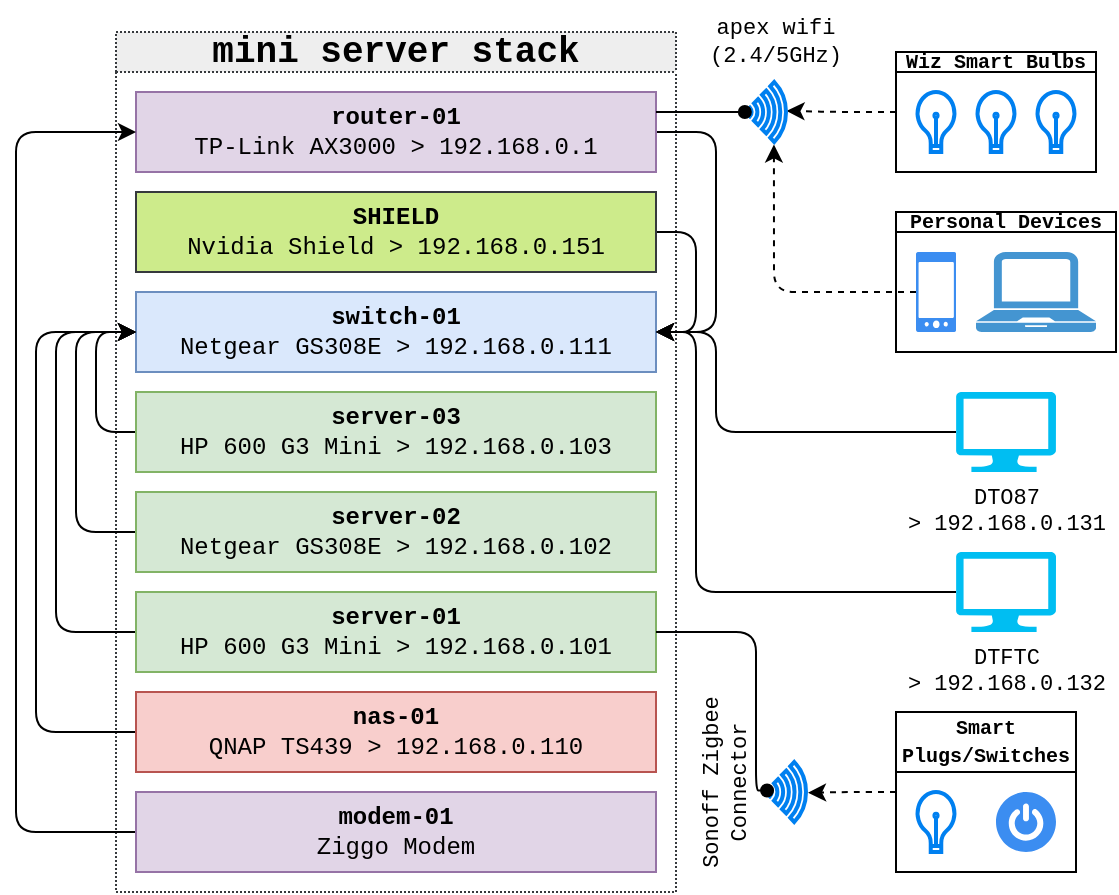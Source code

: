 <mxfile version="22.1.11" type="github">
  <diagram name="Page-1" id="ynxmdBR0fKhgFRv7cBId">
    <mxGraphModel dx="2035" dy="1732" grid="1" gridSize="10" guides="1" tooltips="1" connect="1" arrows="1" fold="1" page="1" pageScale="1" pageWidth="850" pageHeight="1100" math="0" shadow="0">
      <root>
        <mxCell id="0" />
        <mxCell id="1" parent="0" />
        <mxCell id="fZ4H5pgp1tq1CbFL9vs3-2" value="&lt;h2&gt;&lt;font&gt;mini server stack&lt;/font&gt;&lt;/h2&gt;" style="swimlane;whiteSpace=wrap;html=1;startSize=20;fontFamily=Courier New;dashed=1;dashPattern=1 1;fillColor=#eeeeee;strokeColor=#36393d;" vertex="1" parent="1">
          <mxGeometry x="50" y="-60" width="280" height="430" as="geometry">
            <mxRectangle x="40" y="40" width="140" height="30" as="alternateBounds" />
          </mxGeometry>
        </mxCell>
        <mxCell id="fZ4H5pgp1tq1CbFL9vs3-3" value="&lt;font&gt;&lt;b&gt;switch-01&lt;br&gt;&lt;/b&gt;Netgear GS308E &amp;gt; 192.168.0.111&lt;br&gt;&lt;/font&gt;" style="rounded=0;whiteSpace=wrap;html=1;align=center;fillColor=#dae8fc;strokeColor=#6c8ebf;fontFamily=Courier New;" vertex="1" parent="fZ4H5pgp1tq1CbFL9vs3-2">
          <mxGeometry x="10" y="130" width="260" height="40" as="geometry" />
        </mxCell>
        <mxCell id="fZ4H5pgp1tq1CbFL9vs3-19" style="edgeStyle=orthogonalEdgeStyle;shape=connector;rounded=1;orthogonalLoop=1;jettySize=auto;html=1;exitX=0;exitY=0.5;exitDx=0;exitDy=0;entryX=0;entryY=0.5;entryDx=0;entryDy=0;labelBackgroundColor=default;strokeColor=default;align=center;verticalAlign=middle;fontFamily=Courier New;fontSize=11;fontColor=default;endArrow=classic;" edge="1" parent="fZ4H5pgp1tq1CbFL9vs3-2" source="fZ4H5pgp1tq1CbFL9vs3-4" target="fZ4H5pgp1tq1CbFL9vs3-3">
          <mxGeometry relative="1" as="geometry" />
        </mxCell>
        <mxCell id="fZ4H5pgp1tq1CbFL9vs3-4" value="&lt;font&gt;&lt;b&gt;server-03&lt;br&gt;&lt;/b&gt;HP 600 G3 Mini &amp;gt; 192.168.0.103&lt;br&gt;&lt;/font&gt;" style="rounded=0;whiteSpace=wrap;html=1;align=center;fillColor=#d5e8d4;strokeColor=#82b366;fontFamily=Courier New;" vertex="1" parent="fZ4H5pgp1tq1CbFL9vs3-2">
          <mxGeometry x="10" y="180" width="260" height="40" as="geometry" />
        </mxCell>
        <mxCell id="fZ4H5pgp1tq1CbFL9vs3-18" style="edgeStyle=orthogonalEdgeStyle;shape=connector;rounded=1;orthogonalLoop=1;jettySize=auto;html=1;exitX=0;exitY=0.5;exitDx=0;exitDy=0;entryX=0;entryY=0.5;entryDx=0;entryDy=0;labelBackgroundColor=default;strokeColor=default;align=center;verticalAlign=middle;fontFamily=Courier New;fontSize=11;fontColor=default;endArrow=classic;" edge="1" parent="fZ4H5pgp1tq1CbFL9vs3-2" source="fZ4H5pgp1tq1CbFL9vs3-5" target="fZ4H5pgp1tq1CbFL9vs3-3">
          <mxGeometry relative="1" as="geometry">
            <Array as="points">
              <mxPoint x="-20" y="250" />
              <mxPoint x="-20" y="150" />
            </Array>
          </mxGeometry>
        </mxCell>
        <mxCell id="fZ4H5pgp1tq1CbFL9vs3-5" value="&lt;font&gt;&lt;b&gt;server-02&lt;br&gt;&lt;/b&gt;Netgear GS308E &amp;gt; 192.168.0.102&lt;br&gt;&lt;/font&gt;" style="rounded=0;whiteSpace=wrap;html=1;align=center;fillColor=#d5e8d4;strokeColor=#82b366;fontFamily=Courier New;" vertex="1" parent="fZ4H5pgp1tq1CbFL9vs3-2">
          <mxGeometry x="10" y="230" width="260" height="40" as="geometry" />
        </mxCell>
        <mxCell id="fZ4H5pgp1tq1CbFL9vs3-20" style="edgeStyle=orthogonalEdgeStyle;shape=connector;rounded=1;orthogonalLoop=1;jettySize=auto;html=1;exitX=0;exitY=0.5;exitDx=0;exitDy=0;entryX=0;entryY=0.5;entryDx=0;entryDy=0;labelBackgroundColor=default;strokeColor=default;align=center;verticalAlign=middle;fontFamily=Courier New;fontSize=11;fontColor=default;endArrow=classic;" edge="1" parent="fZ4H5pgp1tq1CbFL9vs3-2" source="fZ4H5pgp1tq1CbFL9vs3-6" target="fZ4H5pgp1tq1CbFL9vs3-3">
          <mxGeometry relative="1" as="geometry">
            <Array as="points">
              <mxPoint x="-30" y="300" />
              <mxPoint x="-30" y="150" />
            </Array>
          </mxGeometry>
        </mxCell>
        <mxCell id="fZ4H5pgp1tq1CbFL9vs3-6" value="&lt;font&gt;&lt;b&gt;server-01&lt;br&gt;&lt;/b&gt;HP 600 G3 Mini&amp;nbsp;&amp;gt; 192.168.0.101&lt;/font&gt;" style="rounded=0;whiteSpace=wrap;html=1;align=center;fillColor=#d5e8d4;strokeColor=#82b366;fontFamily=Courier New;" vertex="1" parent="fZ4H5pgp1tq1CbFL9vs3-2">
          <mxGeometry x="10" y="280" width="260" height="40" as="geometry" />
        </mxCell>
        <mxCell id="fZ4H5pgp1tq1CbFL9vs3-22" style="edgeStyle=orthogonalEdgeStyle;shape=connector;rounded=1;orthogonalLoop=1;jettySize=auto;html=1;exitX=1;exitY=0.5;exitDx=0;exitDy=0;entryX=1;entryY=0.5;entryDx=0;entryDy=0;labelBackgroundColor=default;strokeColor=default;align=center;verticalAlign=middle;fontFamily=Courier New;fontSize=11;fontColor=default;endArrow=classic;" edge="1" parent="fZ4H5pgp1tq1CbFL9vs3-2" source="fZ4H5pgp1tq1CbFL9vs3-7" target="fZ4H5pgp1tq1CbFL9vs3-3">
          <mxGeometry relative="1" as="geometry">
            <Array as="points">
              <mxPoint x="300" y="50" />
              <mxPoint x="300" y="150" />
            </Array>
          </mxGeometry>
        </mxCell>
        <mxCell id="fZ4H5pgp1tq1CbFL9vs3-7" value="&lt;font&gt;&lt;b&gt;router-01&lt;br&gt;&lt;/b&gt;TP-Link AX3000 &amp;gt; 192.168.0.1&lt;br&gt;&lt;/font&gt;" style="rounded=0;whiteSpace=wrap;html=1;align=center;fillColor=#e1d5e7;strokeColor=#9673a6;fontFamily=Courier New;" vertex="1" parent="fZ4H5pgp1tq1CbFL9vs3-2">
          <mxGeometry x="10" y="30" width="260" height="40" as="geometry" />
        </mxCell>
        <mxCell id="fZ4H5pgp1tq1CbFL9vs3-21" style="edgeStyle=orthogonalEdgeStyle;shape=connector;rounded=1;orthogonalLoop=1;jettySize=auto;html=1;exitX=1;exitY=0.5;exitDx=0;exitDy=0;entryX=1;entryY=0.5;entryDx=0;entryDy=0;labelBackgroundColor=default;strokeColor=default;align=center;verticalAlign=middle;fontFamily=Courier New;fontSize=11;fontColor=default;endArrow=classic;" edge="1" parent="fZ4H5pgp1tq1CbFL9vs3-2" source="fZ4H5pgp1tq1CbFL9vs3-8" target="fZ4H5pgp1tq1CbFL9vs3-3">
          <mxGeometry relative="1" as="geometry" />
        </mxCell>
        <mxCell id="fZ4H5pgp1tq1CbFL9vs3-8" value="&lt;font&gt;&lt;b&gt;SHIELD&lt;br&gt;&lt;/b&gt;Nvidia Shield &amp;gt; 192.168.0.151&lt;/font&gt;" style="rounded=0;whiteSpace=wrap;html=1;align=center;fillColor=#cdeb8b;strokeColor=#36393d;fontFamily=Courier New;" vertex="1" parent="fZ4H5pgp1tq1CbFL9vs3-2">
          <mxGeometry x="10" y="80" width="260" height="40" as="geometry" />
        </mxCell>
        <mxCell id="fZ4H5pgp1tq1CbFL9vs3-61" style="edgeStyle=orthogonalEdgeStyle;shape=connector;rounded=1;orthogonalLoop=1;jettySize=auto;html=1;exitX=0;exitY=0.5;exitDx=0;exitDy=0;entryX=0;entryY=0.5;entryDx=0;entryDy=0;labelBackgroundColor=default;strokeColor=default;align=center;verticalAlign=middle;fontFamily=Helvetica;fontSize=11;fontColor=default;endArrow=classic;" edge="1" parent="fZ4H5pgp1tq1CbFL9vs3-2" source="fZ4H5pgp1tq1CbFL9vs3-60" target="fZ4H5pgp1tq1CbFL9vs3-3">
          <mxGeometry relative="1" as="geometry">
            <Array as="points">
              <mxPoint x="-40" y="350" />
              <mxPoint x="-40" y="150" />
            </Array>
          </mxGeometry>
        </mxCell>
        <mxCell id="fZ4H5pgp1tq1CbFL9vs3-60" value="&lt;font&gt;&lt;b&gt;nas-01&lt;br&gt;&lt;/b&gt;QNAP TS439 &amp;gt; 192.168.0.110&lt;/font&gt;" style="rounded=0;whiteSpace=wrap;html=1;align=center;fillColor=#f8cecc;strokeColor=#b85450;fontFamily=Courier New;" vertex="1" parent="fZ4H5pgp1tq1CbFL9vs3-2">
          <mxGeometry x="10" y="330" width="260" height="40" as="geometry" />
        </mxCell>
        <mxCell id="fZ4H5pgp1tq1CbFL9vs3-63" style="edgeStyle=orthogonalEdgeStyle;shape=connector;rounded=1;orthogonalLoop=1;jettySize=auto;html=1;exitX=0;exitY=0.5;exitDx=0;exitDy=0;entryX=0;entryY=0.5;entryDx=0;entryDy=0;labelBackgroundColor=default;strokeColor=default;align=center;verticalAlign=middle;fontFamily=Helvetica;fontSize=11;fontColor=default;endArrow=classic;" edge="1" parent="fZ4H5pgp1tq1CbFL9vs3-2" source="fZ4H5pgp1tq1CbFL9vs3-62" target="fZ4H5pgp1tq1CbFL9vs3-7">
          <mxGeometry relative="1" as="geometry">
            <Array as="points">
              <mxPoint x="-50" y="400" />
              <mxPoint x="-50" y="50" />
            </Array>
          </mxGeometry>
        </mxCell>
        <mxCell id="fZ4H5pgp1tq1CbFL9vs3-62" value="&lt;font&gt;&lt;b&gt;modem-01&lt;br&gt;&lt;/b&gt;Ziggo Modem&lt;/font&gt;" style="rounded=0;whiteSpace=wrap;html=1;align=center;fillColor=#e1d5e7;strokeColor=#9673a6;fontFamily=Courier New;" vertex="1" parent="fZ4H5pgp1tq1CbFL9vs3-2">
          <mxGeometry x="10" y="380" width="260" height="40" as="geometry" />
        </mxCell>
        <mxCell id="fZ4H5pgp1tq1CbFL9vs3-42" style="edgeStyle=orthogonalEdgeStyle;shape=connector;rounded=1;orthogonalLoop=1;jettySize=auto;html=1;labelBackgroundColor=default;strokeColor=default;align=center;verticalAlign=middle;fontFamily=Courier New;fontSize=11;fontColor=default;endArrow=classic;dashed=1;entryX=1.041;entryY=0.302;entryDx=0;entryDy=0;entryPerimeter=0;" edge="1" parent="1" source="fZ4H5pgp1tq1CbFL9vs3-41" target="fZ4H5pgp1tq1CbFL9vs3-64">
          <mxGeometry relative="1" as="geometry">
            <mxPoint x="384.95" y="8.5" as="targetPoint" />
          </mxGeometry>
        </mxCell>
        <mxCell id="fZ4H5pgp1tq1CbFL9vs3-46" style="edgeStyle=orthogonalEdgeStyle;shape=connector;rounded=1;orthogonalLoop=1;jettySize=auto;html=1;labelBackgroundColor=default;strokeColor=default;align=center;verticalAlign=middle;fontFamily=Courier New;fontSize=11;fontColor=default;endArrow=classic;dashed=1;entryX=0.483;entryY=-0.014;entryDx=0;entryDy=0;entryPerimeter=0;" edge="1" parent="1" source="fZ4H5pgp1tq1CbFL9vs3-43" target="fZ4H5pgp1tq1CbFL9vs3-64">
          <mxGeometry relative="1" as="geometry">
            <mxPoint x="407.121" y="-18.993" as="targetPoint" />
          </mxGeometry>
        </mxCell>
        <mxCell id="fZ4H5pgp1tq1CbFL9vs3-43" value="&lt;font style=&quot;font-size: 10px;&quot;&gt;Wiz Smart Bulbs&lt;/font&gt;" style="swimlane;whiteSpace=wrap;html=1;fontFamily=Courier New;fontSize=11;fontColor=default;startSize=10;" vertex="1" parent="1">
          <mxGeometry x="440" y="-50" width="100" height="60" as="geometry" />
        </mxCell>
        <mxCell id="fZ4H5pgp1tq1CbFL9vs3-39" value="" style="html=1;verticalLabelPosition=bottom;align=center;labelBackgroundColor=#ffffff;verticalAlign=top;strokeWidth=2;strokeColor=#0080F0;shadow=0;dashed=0;shape=mxgraph.ios7.icons.lightbulb;fontFamily=Courier New;fontSize=11;fontColor=default;" vertex="1" parent="fZ4H5pgp1tq1CbFL9vs3-43">
          <mxGeometry x="10" y="20" width="20" height="30" as="geometry" />
        </mxCell>
        <mxCell id="fZ4H5pgp1tq1CbFL9vs3-44" value="" style="html=1;verticalLabelPosition=bottom;align=center;labelBackgroundColor=#ffffff;verticalAlign=top;strokeWidth=2;strokeColor=#0080F0;shadow=0;dashed=0;shape=mxgraph.ios7.icons.lightbulb;fontFamily=Courier New;fontSize=11;fontColor=default;" vertex="1" parent="fZ4H5pgp1tq1CbFL9vs3-43">
          <mxGeometry x="40" y="20" width="20" height="30" as="geometry" />
        </mxCell>
        <mxCell id="fZ4H5pgp1tq1CbFL9vs3-45" value="" style="html=1;verticalLabelPosition=bottom;align=center;labelBackgroundColor=#ffffff;verticalAlign=top;strokeWidth=2;strokeColor=#0080F0;shadow=0;dashed=0;shape=mxgraph.ios7.icons.lightbulb;fontFamily=Courier New;fontSize=11;fontColor=default;" vertex="1" parent="fZ4H5pgp1tq1CbFL9vs3-43">
          <mxGeometry x="70" y="20" width="20" height="30" as="geometry" />
        </mxCell>
        <mxCell id="fZ4H5pgp1tq1CbFL9vs3-47" value="&lt;font style=&quot;font-size: 10px;&quot;&gt;Personal Devices&lt;/font&gt;" style="swimlane;whiteSpace=wrap;html=1;fontFamily=Courier New;fontSize=11;fontColor=default;startSize=10;" vertex="1" parent="1">
          <mxGeometry x="440" y="30" width="110" height="70" as="geometry" />
        </mxCell>
        <mxCell id="fZ4H5pgp1tq1CbFL9vs3-41" value="" style="sketch=0;html=1;aspect=fixed;strokeColor=none;shadow=0;fillColor=#3B8DF1;verticalAlign=top;labelPosition=center;verticalLabelPosition=bottom;shape=mxgraph.gcp2.phone_android;fontFamily=Courier New;fontSize=11;fontColor=default;" vertex="1" parent="fZ4H5pgp1tq1CbFL9vs3-47">
          <mxGeometry x="10" y="20" width="20" height="40" as="geometry" />
        </mxCell>
        <mxCell id="fZ4H5pgp1tq1CbFL9vs3-52" value="" style="pointerEvents=1;shadow=0;dashed=0;html=1;strokeColor=none;fillColor=#4495D1;labelPosition=center;verticalLabelPosition=bottom;verticalAlign=top;align=center;outlineConnect=0;shape=mxgraph.veeam.laptop;fontFamily=Courier New;fontSize=11;fontColor=default;" vertex="1" parent="fZ4H5pgp1tq1CbFL9vs3-47">
          <mxGeometry x="40" y="20" width="60" height="40" as="geometry" />
        </mxCell>
        <mxCell id="fZ4H5pgp1tq1CbFL9vs3-58" style="edgeStyle=orthogonalEdgeStyle;shape=connector;rounded=1;orthogonalLoop=1;jettySize=auto;html=1;exitX=0;exitY=0.5;exitDx=0;exitDy=0;exitPerimeter=0;entryX=1;entryY=0.5;entryDx=0;entryDy=0;labelBackgroundColor=default;strokeColor=default;align=center;verticalAlign=middle;fontFamily=Helvetica;fontSize=11;fontColor=default;endArrow=classic;" edge="1" parent="1" source="fZ4H5pgp1tq1CbFL9vs3-54" target="fZ4H5pgp1tq1CbFL9vs3-3">
          <mxGeometry relative="1" as="geometry">
            <Array as="points">
              <mxPoint x="470" y="220" />
              <mxPoint x="340" y="220" />
              <mxPoint x="340" y="90" />
            </Array>
          </mxGeometry>
        </mxCell>
        <mxCell id="fZ4H5pgp1tq1CbFL9vs3-54" value="DTFTC&lt;br&gt;&amp;gt; 192.168.0.132" style="verticalLabelPosition=bottom;html=1;verticalAlign=top;align=center;strokeColor=none;fillColor=#00BEF2;shape=mxgraph.azure.computer;pointerEvents=1;fontFamily=Courier New;fontSize=11;fontColor=default;" vertex="1" parent="1">
          <mxGeometry x="470" y="200" width="50" height="40" as="geometry" />
        </mxCell>
        <mxCell id="fZ4H5pgp1tq1CbFL9vs3-59" style="edgeStyle=orthogonalEdgeStyle;shape=connector;rounded=1;orthogonalLoop=1;jettySize=auto;html=1;exitX=0;exitY=0.5;exitDx=0;exitDy=0;exitPerimeter=0;entryX=1;entryY=0.5;entryDx=0;entryDy=0;labelBackgroundColor=default;strokeColor=default;align=center;verticalAlign=middle;fontFamily=Helvetica;fontSize=11;fontColor=default;endArrow=classic;" edge="1" parent="1" source="fZ4H5pgp1tq1CbFL9vs3-55" target="fZ4H5pgp1tq1CbFL9vs3-3">
          <mxGeometry relative="1" as="geometry">
            <Array as="points">
              <mxPoint x="470" y="140" />
              <mxPoint x="350" y="140" />
              <mxPoint x="350" y="90" />
            </Array>
          </mxGeometry>
        </mxCell>
        <mxCell id="fZ4H5pgp1tq1CbFL9vs3-55" value="DTO87&lt;br&gt;&amp;gt; 192.168.0.131" style="verticalLabelPosition=bottom;html=1;verticalAlign=top;align=center;strokeColor=none;fillColor=#00BEF2;shape=mxgraph.azure.computer;pointerEvents=1;fontFamily=Courier New;fontSize=11;fontColor=default;" vertex="1" parent="1">
          <mxGeometry x="470" y="120" width="50" height="40" as="geometry" />
        </mxCell>
        <mxCell id="fZ4H5pgp1tq1CbFL9vs3-67" value="" style="group" vertex="1" connectable="0" parent="1">
          <mxGeometry x="340" y="240" width="90" height="70" as="geometry" />
        </mxCell>
        <mxCell id="fZ4H5pgp1tq1CbFL9vs3-65" value="" style="html=1;verticalLabelPosition=bottom;align=center;labelBackgroundColor=#ffffff;verticalAlign=top;strokeWidth=2;strokeColor=#0080F0;shadow=0;dashed=0;shape=mxgraph.ios7.icons.wifi;pointerEvents=1;fontFamily=Helvetica;fontSize=11;fontColor=default;rotation=90;" vertex="1" parent="fZ4H5pgp1tq1CbFL9vs3-67">
          <mxGeometry x="30" y="70" width="30" height="20" as="geometry" />
        </mxCell>
        <mxCell id="fZ4H5pgp1tq1CbFL9vs3-66" value="Sonoff Zigbee Connector" style="text;html=1;strokeColor=none;fillColor=none;align=center;verticalAlign=middle;whiteSpace=wrap;rounded=0;fontSize=11;fontFamily=Courier New;fontColor=default;rotation=-90;" vertex="1" parent="fZ4H5pgp1tq1CbFL9vs3-67">
          <mxGeometry x="-30" y="60" width="90" height="30" as="geometry" />
        </mxCell>
        <mxCell id="fZ4H5pgp1tq1CbFL9vs3-69" value="&lt;font style=&quot;font-size: 10px;&quot;&gt;Smart Plugs/Switches&lt;/font&gt;" style="swimlane;whiteSpace=wrap;html=1;fontFamily=Courier New;fontSize=11;fontColor=default;startSize=30;" vertex="1" parent="1">
          <mxGeometry x="440" y="280" width="90" height="80" as="geometry" />
        </mxCell>
        <mxCell id="fZ4H5pgp1tq1CbFL9vs3-72" value="" style="html=1;verticalLabelPosition=bottom;align=center;labelBackgroundColor=#ffffff;verticalAlign=top;strokeWidth=2;strokeColor=#0080F0;shadow=0;dashed=0;shape=mxgraph.ios7.icons.lightbulb;fontFamily=Courier New;fontSize=11;fontColor=default;" vertex="1" parent="fZ4H5pgp1tq1CbFL9vs3-69">
          <mxGeometry x="10" y="40" width="20" height="30" as="geometry" />
        </mxCell>
        <mxCell id="fZ4H5pgp1tq1CbFL9vs3-73" value="" style="sketch=0;html=1;aspect=fixed;strokeColor=none;shadow=0;fillColor=#3B8DF1;verticalAlign=top;labelPosition=center;verticalLabelPosition=bottom;shape=mxgraph.gcp2.a7_power;fontFamily=Helvetica;fontSize=11;fontColor=default;" vertex="1" parent="fZ4H5pgp1tq1CbFL9vs3-69">
          <mxGeometry x="50" y="40" width="30" height="30" as="geometry" />
        </mxCell>
        <mxCell id="fZ4H5pgp1tq1CbFL9vs3-74" style="edgeStyle=orthogonalEdgeStyle;shape=connector;rounded=1;orthogonalLoop=1;jettySize=auto;html=1;exitX=0;exitY=0.5;exitDx=0;exitDy=0;entryX=0.512;entryY=-0.051;entryDx=0;entryDy=0;entryPerimeter=0;labelBackgroundColor=default;strokeColor=default;align=center;verticalAlign=middle;fontFamily=Helvetica;fontSize=11;fontColor=default;endArrow=classic;dashed=1;" edge="1" parent="1" source="fZ4H5pgp1tq1CbFL9vs3-69" target="fZ4H5pgp1tq1CbFL9vs3-65">
          <mxGeometry relative="1" as="geometry" />
        </mxCell>
        <mxCell id="fZ4H5pgp1tq1CbFL9vs3-76" value="" style="group" vertex="1" connectable="0" parent="1">
          <mxGeometry x="350" y="-70" width="60" height="70" as="geometry" />
        </mxCell>
        <mxCell id="fZ4H5pgp1tq1CbFL9vs3-27" value="apex wifi (2.4/5GHz)" style="text;html=1;strokeColor=none;fillColor=none;align=center;verticalAlign=middle;whiteSpace=wrap;rounded=0;fontSize=11;fontFamily=Courier New;fontColor=default;" vertex="1" parent="fZ4H5pgp1tq1CbFL9vs3-76">
          <mxGeometry width="60" height="30" as="geometry" />
        </mxCell>
        <mxCell id="fZ4H5pgp1tq1CbFL9vs3-64" value="" style="html=1;verticalLabelPosition=bottom;align=center;labelBackgroundColor=#ffffff;verticalAlign=top;strokeWidth=2;strokeColor=#0080F0;shadow=0;dashed=0;shape=mxgraph.ios7.icons.wifi;pointerEvents=1;fontFamily=Helvetica;fontSize=11;fontColor=default;rotation=90;" vertex="1" parent="fZ4H5pgp1tq1CbFL9vs3-76">
          <mxGeometry x="10" y="40" width="30" height="20" as="geometry" />
        </mxCell>
        <mxCell id="fZ4H5pgp1tq1CbFL9vs3-77" style="edgeStyle=orthogonalEdgeStyle;shape=connector;rounded=1;orthogonalLoop=1;jettySize=auto;html=1;exitX=1;exitY=0.5;exitDx=0;exitDy=0;entryX=0.476;entryY=0.973;entryDx=0;entryDy=0;entryPerimeter=0;labelBackgroundColor=default;strokeColor=default;align=center;verticalAlign=middle;fontFamily=Helvetica;fontSize=11;fontColor=default;endArrow=oval;endFill=1;" edge="1" parent="1" source="fZ4H5pgp1tq1CbFL9vs3-6" target="fZ4H5pgp1tq1CbFL9vs3-65">
          <mxGeometry relative="1" as="geometry">
            <Array as="points">
              <mxPoint x="370" y="240" />
              <mxPoint x="370" y="320" />
            </Array>
          </mxGeometry>
        </mxCell>
        <mxCell id="fZ4H5pgp1tq1CbFL9vs3-79" style="edgeStyle=orthogonalEdgeStyle;shape=connector;rounded=1;orthogonalLoop=1;jettySize=auto;html=1;exitX=1;exitY=0.25;exitDx=0;exitDy=0;entryX=0.5;entryY=1.029;entryDx=0;entryDy=0;entryPerimeter=0;labelBackgroundColor=default;strokeColor=default;align=center;verticalAlign=middle;fontFamily=Helvetica;fontSize=11;fontColor=default;endArrow=oval;endFill=1;" edge="1" parent="1" source="fZ4H5pgp1tq1CbFL9vs3-7" target="fZ4H5pgp1tq1CbFL9vs3-64">
          <mxGeometry relative="1" as="geometry" />
        </mxCell>
      </root>
    </mxGraphModel>
  </diagram>
</mxfile>
